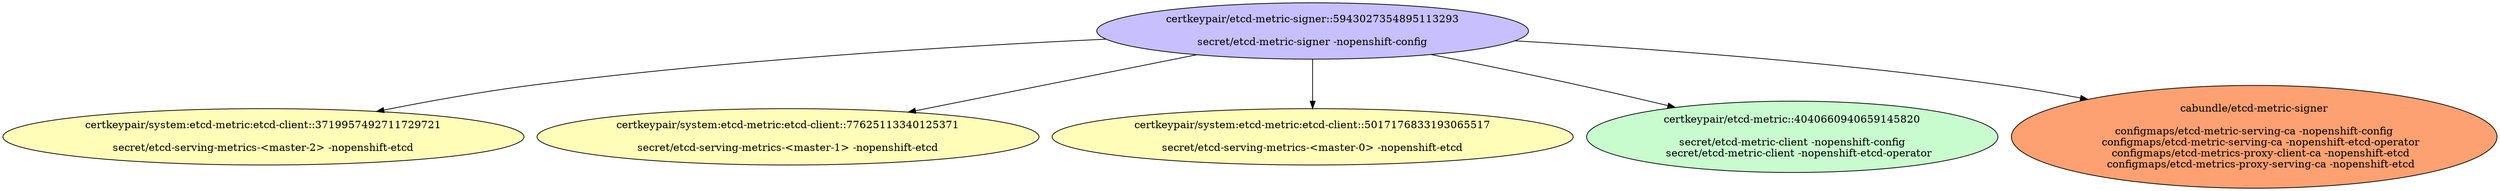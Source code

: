 digraph "OpenShift Certificates" {
  // Node definitions.
  0 [
    label="certkeypair/system:etcd-metric:etcd-client::3719957492711729721\n\nsecret/etcd-serving-metrics-<master-2> -nopenshift-etcd\n"
    style=filled
    fillcolor="#fffdb8"
  ];
  1 [
    label="certkeypair/etcd-metric-signer::5943027354895113293\n\nsecret/etcd-metric-signer -nopenshift-config\n"
    style=filled
    fillcolor="#c7bfff"
  ];
  2 [
    label="certkeypair/system:etcd-metric:etcd-client::77625113340125371\n\nsecret/etcd-serving-metrics-<master-1> -nopenshift-etcd\n"
    style=filled
    fillcolor="#fffdb8"
  ];
  3 [
    label="certkeypair/system:etcd-metric:etcd-client::5017176833193065517\n\nsecret/etcd-serving-metrics-<master-0> -nopenshift-etcd\n"
    style=filled
    fillcolor="#fffdb8"
  ];
  4 [
    label="certkeypair/etcd-metric::4040660940659145820\n\nsecret/etcd-metric-client -nopenshift-config\n    secret/etcd-metric-client -nopenshift-etcd-operator\n"
    style=filled
    fillcolor="#c8fbcd"
  ];
  5 [
    label="cabundle/etcd-metric-signer\n\nconfigmaps/etcd-metric-serving-ca -nopenshift-config\n    configmaps/etcd-metric-serving-ca -nopenshift-etcd-operator\n    configmaps/etcd-metrics-proxy-client-ca -nopenshift-etcd\n    configmaps/etcd-metrics-proxy-serving-ca -nopenshift-etcd\n"
    style=filled
    fillcolor="#fda172"
  ];

  // Edge definitions.
  1 -> 0;
  1 -> 2;
  1 -> 3;
  1 -> 4;
  1 -> 5;
}